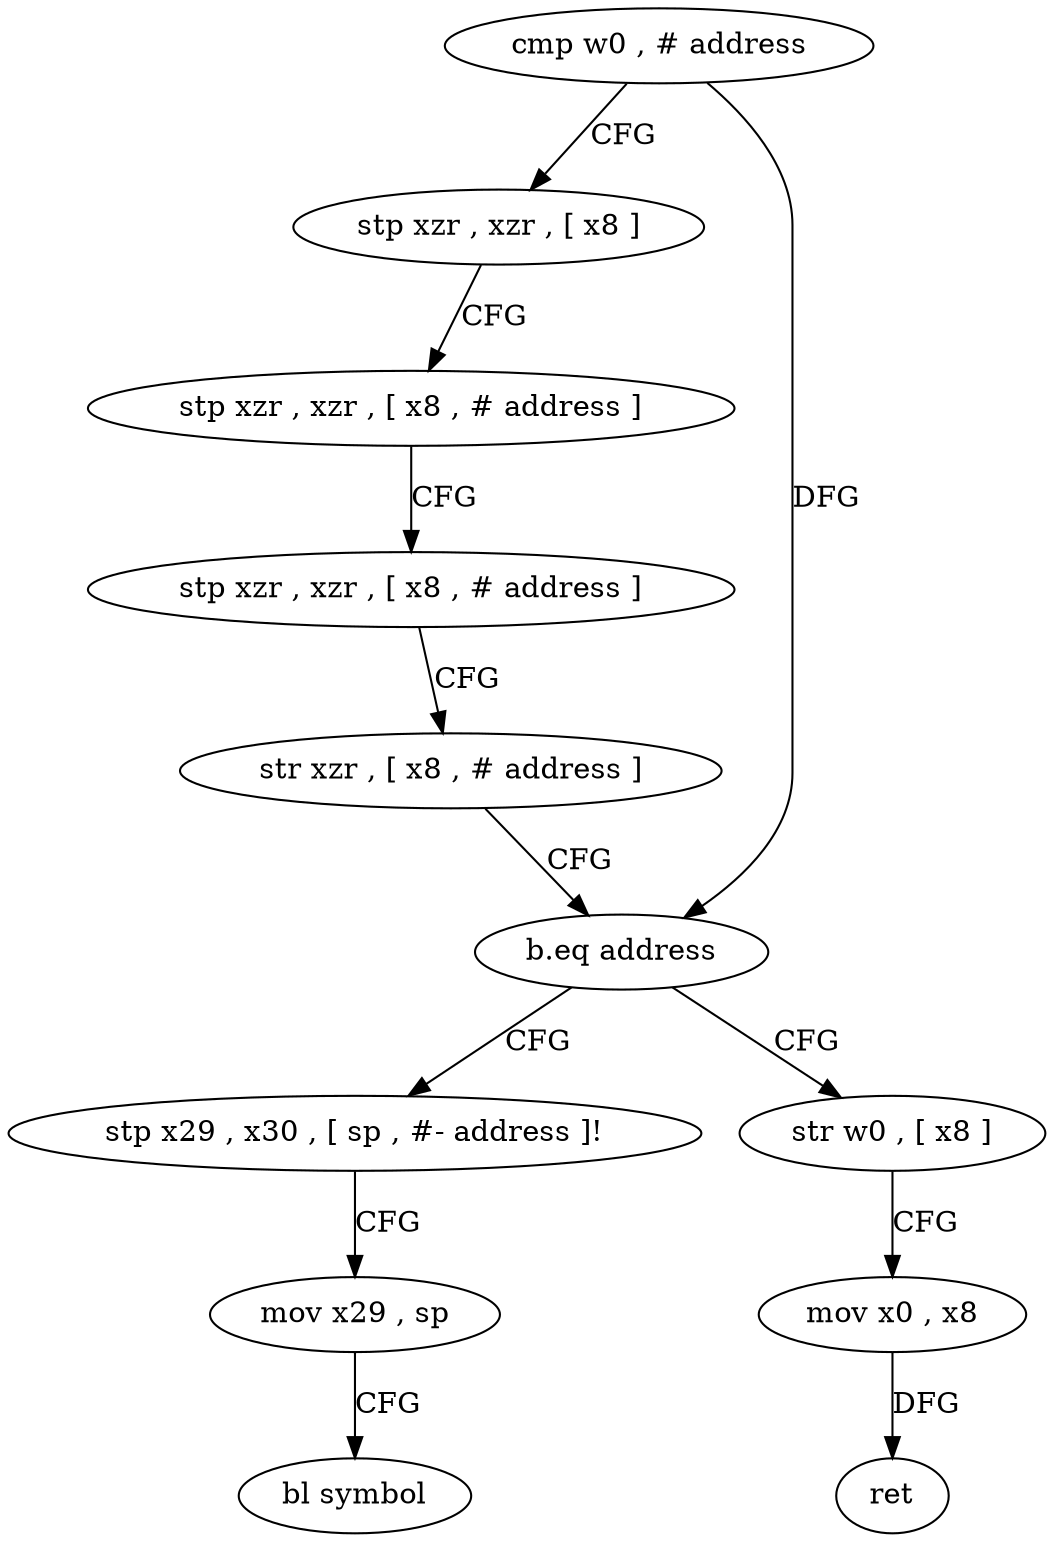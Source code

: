 digraph "func" {
"4311568" [label = "cmp w0 , # address" ]
"4311572" [label = "stp xzr , xzr , [ x8 ]" ]
"4311576" [label = "stp xzr , xzr , [ x8 , # address ]" ]
"4311580" [label = "stp xzr , xzr , [ x8 , # address ]" ]
"4311584" [label = "str xzr , [ x8 , # address ]" ]
"4311588" [label = "b.eq address" ]
"4311604" [label = "stp x29 , x30 , [ sp , #- address ]!" ]
"4311592" [label = "str w0 , [ x8 ]" ]
"4311608" [label = "mov x29 , sp" ]
"4311612" [label = "bl symbol" ]
"4311596" [label = "mov x0 , x8" ]
"4311600" [label = "ret" ]
"4311568" -> "4311572" [ label = "CFG" ]
"4311568" -> "4311588" [ label = "DFG" ]
"4311572" -> "4311576" [ label = "CFG" ]
"4311576" -> "4311580" [ label = "CFG" ]
"4311580" -> "4311584" [ label = "CFG" ]
"4311584" -> "4311588" [ label = "CFG" ]
"4311588" -> "4311604" [ label = "CFG" ]
"4311588" -> "4311592" [ label = "CFG" ]
"4311604" -> "4311608" [ label = "CFG" ]
"4311592" -> "4311596" [ label = "CFG" ]
"4311608" -> "4311612" [ label = "CFG" ]
"4311596" -> "4311600" [ label = "DFG" ]
}
